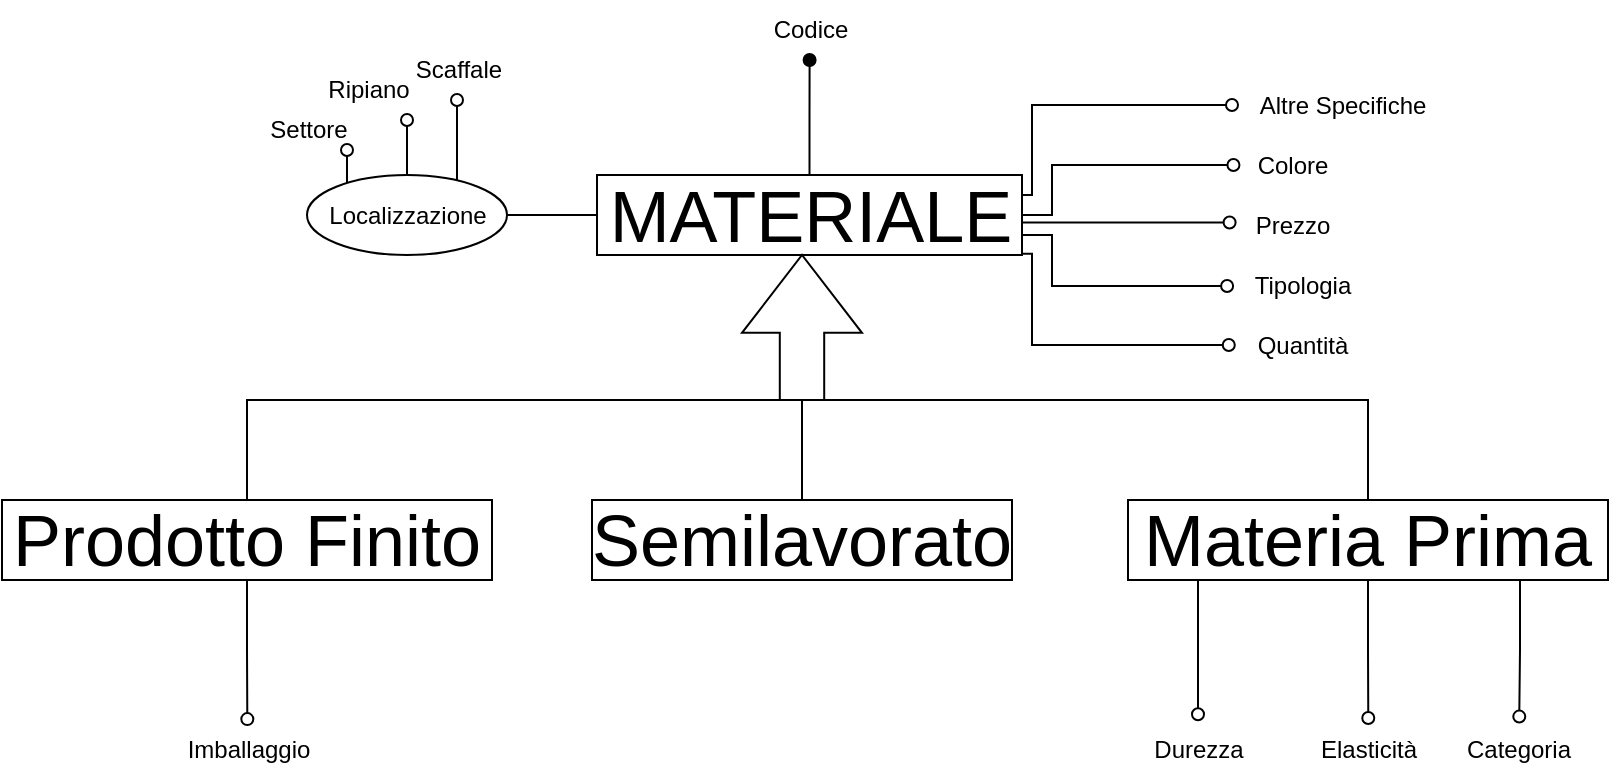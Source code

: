 <mxfile version="20.2.3" type="device"><diagram id="DKujTMtcvpSzFVp34HGG" name="Pagina-1"><mxGraphModel dx="76" dy="557" grid="1" gridSize="10" guides="1" tooltips="1" connect="1" arrows="1" fold="1" page="1" pageScale="1" pageWidth="827" pageHeight="1169" math="0" shadow="0"><root><mxCell id="0"/><mxCell id="1" parent="0"/><mxCell id="Hqd1e7tCfB_WD8mgvS3O-35" style="edgeStyle=orthogonalEdgeStyle;rounded=0;orthogonalLoop=1;jettySize=auto;html=1;endArrow=oval;endFill=1;" edge="1" parent="1" source="Hqd1e7tCfB_WD8mgvS3O-42" target="Hqd1e7tCfB_WD8mgvS3O-53"><mxGeometry relative="1" as="geometry"><mxPoint x="1665" y="97.5" as="targetPoint"/></mxGeometry></mxCell><mxCell id="Hqd1e7tCfB_WD8mgvS3O-36" style="edgeStyle=orthogonalEdgeStyle;rounded=0;orthogonalLoop=1;jettySize=auto;html=1;endArrow=oval;endFill=0;entryX=-0.035;entryY=0.517;entryDx=0;entryDy=0;entryPerimeter=0;exitX=1;exitY=0.75;exitDx=0;exitDy=0;" edge="1" parent="1" source="Hqd1e7tCfB_WD8mgvS3O-42" target="Hqd1e7tCfB_WD8mgvS3O-54"><mxGeometry relative="1" as="geometry"><mxPoint x="1710" y="117.5" as="targetPoint"/><Array as="points"><mxPoint x="1790" y="187.5"/><mxPoint x="1790" y="213.5"/></Array></mxGeometry></mxCell><mxCell id="Hqd1e7tCfB_WD8mgvS3O-37" style="edgeStyle=orthogonalEdgeStyle;rounded=0;orthogonalLoop=1;jettySize=auto;html=1;endArrow=oval;endFill=0;" edge="1" parent="1" source="Hqd1e7tCfB_WD8mgvS3O-42" target="Hqd1e7tCfB_WD8mgvS3O-55"><mxGeometry relative="1" as="geometry"><mxPoint x="1760" y="127.5" as="targetPoint"/><Array as="points"><mxPoint x="1780" y="167.5"/><mxPoint x="1780" y="122.5"/></Array></mxGeometry></mxCell><mxCell id="Hqd1e7tCfB_WD8mgvS3O-38" style="edgeStyle=orthogonalEdgeStyle;rounded=0;orthogonalLoop=1;jettySize=auto;html=1;endArrow=oval;endFill=0;entryX=0.012;entryY=0.501;entryDx=0;entryDy=0;entryPerimeter=0;" edge="1" parent="1" source="Hqd1e7tCfB_WD8mgvS3O-42" target="Hqd1e7tCfB_WD8mgvS3O-56"><mxGeometry relative="1" as="geometry"><mxPoint x="1780" y="147.5" as="targetPoint"/><Array as="points"><mxPoint x="1790" y="177.5"/><mxPoint x="1790" y="152.5"/></Array></mxGeometry></mxCell><mxCell id="Hqd1e7tCfB_WD8mgvS3O-39" style="edgeStyle=orthogonalEdgeStyle;rounded=0;orthogonalLoop=1;jettySize=auto;html=1;endArrow=oval;endFill=0;entryX=-0.02;entryY=0.458;entryDx=0;entryDy=0;entryPerimeter=0;" edge="1" parent="1" source="Hqd1e7tCfB_WD8mgvS3O-42" target="Hqd1e7tCfB_WD8mgvS3O-57"><mxGeometry relative="1" as="geometry"><mxPoint x="1800" y="167.5" as="targetPoint"/><Array as="points"><mxPoint x="1830" y="181.5"/></Array></mxGeometry></mxCell><mxCell id="Hqd1e7tCfB_WD8mgvS3O-40" style="edgeStyle=orthogonalEdgeStyle;rounded=0;orthogonalLoop=1;jettySize=auto;html=1;endArrow=oval;endFill=0;entryX=-0.023;entryY=0.501;entryDx=0;entryDy=0;entryPerimeter=0;exitX=0.923;exitY=0.985;exitDx=0;exitDy=0;exitPerimeter=0;" edge="1" parent="1" source="Hqd1e7tCfB_WD8mgvS3O-42" target="Hqd1e7tCfB_WD8mgvS3O-58"><mxGeometry relative="1" as="geometry"><mxPoint x="1810" y="187.5" as="targetPoint"/><Array as="points"><mxPoint x="1780" y="196.5"/><mxPoint x="1780" y="242.5"/></Array></mxGeometry></mxCell><mxCell id="Hqd1e7tCfB_WD8mgvS3O-41" style="edgeStyle=orthogonalEdgeStyle;rounded=0;orthogonalLoop=1;jettySize=auto;html=1;endArrow=none;endFill=0;exitX=0;exitY=0.5;exitDx=0;exitDy=0;" edge="1" parent="1" source="Hqd1e7tCfB_WD8mgvS3O-42" target="Hqd1e7tCfB_WD8mgvS3O-62"><mxGeometry relative="1" as="geometry"><mxPoint x="1530" y="185" as="sourcePoint"/></mxGeometry></mxCell><mxCell id="Hqd1e7tCfB_WD8mgvS3O-42" value="MATERIALE" style="whiteSpace=wrap;html=1;align=center;fontSize=36;" vertex="1" parent="1"><mxGeometry x="1562.5" y="157.5" width="212.5" height="40" as="geometry"/></mxCell><mxCell id="Hqd1e7tCfB_WD8mgvS3O-43" value="" style="shape=singleArrow;direction=north;whiteSpace=wrap;html=1;fontSize=36;arrowWidth=0.37;arrowSize=0.537;" vertex="1" parent="1"><mxGeometry x="1635" y="197.5" width="60" height="72.5" as="geometry"/></mxCell><mxCell id="Hqd1e7tCfB_WD8mgvS3O-70" style="edgeStyle=orthogonalEdgeStyle;rounded=0;orthogonalLoop=1;jettySize=auto;html=1;entryX=0.502;entryY=-0.034;entryDx=0;entryDy=0;entryPerimeter=0;endArrow=oval;endFill=0;" edge="1" parent="1" source="Hqd1e7tCfB_WD8mgvS3O-47" target="Hqd1e7tCfB_WD8mgvS3O-67"><mxGeometry relative="1" as="geometry"/></mxCell><mxCell id="Hqd1e7tCfB_WD8mgvS3O-71" style="edgeStyle=orthogonalEdgeStyle;rounded=0;orthogonalLoop=1;jettySize=auto;html=1;entryX=0.5;entryY=-0.097;entryDx=0;entryDy=0;entryPerimeter=0;endArrow=oval;endFill=0;" edge="1" parent="1" source="Hqd1e7tCfB_WD8mgvS3O-47" target="Hqd1e7tCfB_WD8mgvS3O-66"><mxGeometry relative="1" as="geometry"><Array as="points"><mxPoint x="1863" y="380"/><mxPoint x="1863" y="380"/></Array></mxGeometry></mxCell><mxCell id="Hqd1e7tCfB_WD8mgvS3O-72" style="edgeStyle=orthogonalEdgeStyle;rounded=0;orthogonalLoop=1;jettySize=auto;html=1;exitX=0.75;exitY=1;exitDx=0;exitDy=0;entryX=0.508;entryY=-0.057;entryDx=0;entryDy=0;entryPerimeter=0;endArrow=oval;endFill=0;" edge="1" parent="1" source="Hqd1e7tCfB_WD8mgvS3O-47" target="Hqd1e7tCfB_WD8mgvS3O-68"><mxGeometry relative="1" as="geometry"><Array as="points"><mxPoint x="2024" y="360"/><mxPoint x="2024" y="395"/></Array></mxGeometry></mxCell><mxCell id="Hqd1e7tCfB_WD8mgvS3O-47" value="Materia Prima" style="whiteSpace=wrap;html=1;align=center;fontSize=36;" vertex="1" parent="1"><mxGeometry x="1828" y="320" width="240" height="40" as="geometry"/></mxCell><mxCell id="Hqd1e7tCfB_WD8mgvS3O-48" style="edgeStyle=orthogonalEdgeStyle;rounded=0;orthogonalLoop=1;jettySize=auto;html=1;entryX=0.502;entryY=-0.015;entryDx=0;entryDy=0;entryPerimeter=0;endArrow=oval;endFill=0;" edge="1" parent="1" source="Hqd1e7tCfB_WD8mgvS3O-50" target="Hqd1e7tCfB_WD8mgvS3O-69"><mxGeometry relative="1" as="geometry"/></mxCell><mxCell id="Hqd1e7tCfB_WD8mgvS3O-49" style="edgeStyle=orthogonalEdgeStyle;rounded=0;orthogonalLoop=1;jettySize=auto;html=1;exitX=0.5;exitY=0;exitDx=0;exitDy=0;entryX=0.5;entryY=0;entryDx=0;entryDy=0;endArrow=none;endFill=0;" edge="1" parent="1" source="Hqd1e7tCfB_WD8mgvS3O-50" target="Hqd1e7tCfB_WD8mgvS3O-47"><mxGeometry relative="1" as="geometry"><Array as="points"><mxPoint x="1388" y="270"/><mxPoint x="1948" y="270"/></Array></mxGeometry></mxCell><mxCell id="Hqd1e7tCfB_WD8mgvS3O-50" value="Prodotto Finito" style="whiteSpace=wrap;html=1;align=center;fontSize=36;" vertex="1" parent="1"><mxGeometry x="1265" y="320" width="245" height="40" as="geometry"/></mxCell><mxCell id="Hqd1e7tCfB_WD8mgvS3O-51" style="edgeStyle=orthogonalEdgeStyle;rounded=0;orthogonalLoop=1;jettySize=auto;html=1;endArrow=none;endFill=0;" edge="1" parent="1" source="Hqd1e7tCfB_WD8mgvS3O-52"><mxGeometry relative="1" as="geometry"><mxPoint x="1665" y="270" as="targetPoint"/></mxGeometry></mxCell><mxCell id="Hqd1e7tCfB_WD8mgvS3O-52" value="Semilavorato" style="whiteSpace=wrap;html=1;align=center;fontSize=36;" vertex="1" parent="1"><mxGeometry x="1560" y="320" width="210" height="40" as="geometry"/></mxCell><mxCell id="Hqd1e7tCfB_WD8mgvS3O-53" value="Codice" style="text;html=1;align=center;verticalAlign=middle;resizable=0;points=[];autosize=1;strokeColor=none;fillColor=none;" vertex="1" parent="1"><mxGeometry x="1638.75" y="70" width="60" height="30" as="geometry"/></mxCell><mxCell id="Hqd1e7tCfB_WD8mgvS3O-54" value="Tipologia" style="text;html=1;align=center;verticalAlign=middle;resizable=0;points=[];autosize=1;strokeColor=none;fillColor=none;" vertex="1" parent="1"><mxGeometry x="1880" y="197.5" width="70" height="30" as="geometry"/></mxCell><mxCell id="Hqd1e7tCfB_WD8mgvS3O-55" value="Altre Specifiche" style="text;html=1;align=center;verticalAlign=middle;resizable=0;points=[];autosize=1;strokeColor=none;fillColor=none;" vertex="1" parent="1"><mxGeometry x="1880" y="107.5" width="110" height="30" as="geometry"/></mxCell><mxCell id="Hqd1e7tCfB_WD8mgvS3O-56" value="Colore" style="text;html=1;align=center;verticalAlign=middle;resizable=0;points=[];autosize=1;strokeColor=none;fillColor=none;" vertex="1" parent="1"><mxGeometry x="1880" y="137.5" width="60" height="30" as="geometry"/></mxCell><mxCell id="Hqd1e7tCfB_WD8mgvS3O-57" value="Prezzo" style="text;html=1;align=center;verticalAlign=middle;resizable=0;points=[];autosize=1;strokeColor=none;fillColor=none;" vertex="1" parent="1"><mxGeometry x="1880" y="167.5" width="60" height="30" as="geometry"/></mxCell><mxCell id="Hqd1e7tCfB_WD8mgvS3O-58" value="Quantità" style="text;html=1;align=center;verticalAlign=middle;resizable=0;points=[];autosize=1;strokeColor=none;fillColor=none;" vertex="1" parent="1"><mxGeometry x="1880" y="227.5" width="70" height="30" as="geometry"/></mxCell><mxCell id="Hqd1e7tCfB_WD8mgvS3O-59" style="edgeStyle=orthogonalEdgeStyle;rounded=0;orthogonalLoop=1;jettySize=auto;html=1;endArrow=oval;endFill=0;" edge="1" parent="1" source="Hqd1e7tCfB_WD8mgvS3O-62"><mxGeometry relative="1" as="geometry"><mxPoint x="1437.5" y="145" as="targetPoint"/><Array as="points"><mxPoint x="1437.5" y="145"/><mxPoint x="1437.5" y="145"/></Array></mxGeometry></mxCell><mxCell id="Hqd1e7tCfB_WD8mgvS3O-60" style="edgeStyle=orthogonalEdgeStyle;rounded=0;orthogonalLoop=1;jettySize=auto;html=1;endArrow=oval;endFill=0;" edge="1" parent="1" source="Hqd1e7tCfB_WD8mgvS3O-62" target="Hqd1e7tCfB_WD8mgvS3O-65"><mxGeometry relative="1" as="geometry"><mxPoint x="1497.5" y="125" as="targetPoint"/><Array as="points"><mxPoint x="1492.5" y="145"/><mxPoint x="1492.5" y="145"/></Array></mxGeometry></mxCell><mxCell id="Hqd1e7tCfB_WD8mgvS3O-61" style="edgeStyle=orthogonalEdgeStyle;rounded=0;orthogonalLoop=1;jettySize=auto;html=1;endArrow=oval;endFill=0;" edge="1" parent="1" source="Hqd1e7tCfB_WD8mgvS3O-62" target="Hqd1e7tCfB_WD8mgvS3O-64"><mxGeometry relative="1" as="geometry"><mxPoint x="1467.5" y="135" as="targetPoint"/><Array as="points"><mxPoint x="1467.5" y="135"/><mxPoint x="1467.5" y="135"/></Array></mxGeometry></mxCell><mxCell id="Hqd1e7tCfB_WD8mgvS3O-62" value="Localizzazione" style="ellipse;whiteSpace=wrap;html=1;align=center;" vertex="1" parent="1"><mxGeometry x="1417.5" y="157.5" width="100" height="40" as="geometry"/></mxCell><mxCell id="Hqd1e7tCfB_WD8mgvS3O-63" value="Settore" style="text;html=1;align=center;verticalAlign=middle;resizable=0;points=[];autosize=1;strokeColor=none;fillColor=none;" vertex="1" parent="1"><mxGeometry x="1387.5" y="120" width="60" height="30" as="geometry"/></mxCell><mxCell id="Hqd1e7tCfB_WD8mgvS3O-64" value="Ripiano" style="text;html=1;align=center;verticalAlign=middle;resizable=0;points=[];autosize=1;strokeColor=none;fillColor=none;" vertex="1" parent="1"><mxGeometry x="1417.5" y="100" width="60" height="30" as="geometry"/></mxCell><mxCell id="Hqd1e7tCfB_WD8mgvS3O-65" value="Scaffale" style="text;html=1;align=center;verticalAlign=middle;resizable=0;points=[];autosize=1;strokeColor=none;fillColor=none;" vertex="1" parent="1"><mxGeometry x="1457.5" y="90" width="70" height="30" as="geometry"/></mxCell><mxCell id="Hqd1e7tCfB_WD8mgvS3O-66" value="Durezza" style="text;html=1;align=center;verticalAlign=middle;resizable=0;points=[];autosize=1;strokeColor=none;fillColor=none;" vertex="1" parent="1"><mxGeometry x="1828" y="430" width="70" height="30" as="geometry"/></mxCell><mxCell id="Hqd1e7tCfB_WD8mgvS3O-67" value="Elasticità" style="text;html=1;align=center;verticalAlign=middle;resizable=0;points=[];autosize=1;strokeColor=none;fillColor=none;" vertex="1" parent="1"><mxGeometry x="1913" y="430" width="70" height="30" as="geometry"/></mxCell><mxCell id="Hqd1e7tCfB_WD8mgvS3O-68" value="Categoria" style="text;html=1;align=center;verticalAlign=middle;resizable=0;points=[];autosize=1;strokeColor=none;fillColor=none;" vertex="1" parent="1"><mxGeometry x="1983" y="430" width="80" height="30" as="geometry"/></mxCell><mxCell id="Hqd1e7tCfB_WD8mgvS3O-69" value="Imballaggio" style="text;html=1;align=center;verticalAlign=middle;resizable=0;points=[];autosize=1;strokeColor=none;fillColor=none;" vertex="1" parent="1"><mxGeometry x="1347.5" y="430" width="80" height="30" as="geometry"/></mxCell></root></mxGraphModel></diagram></mxfile>